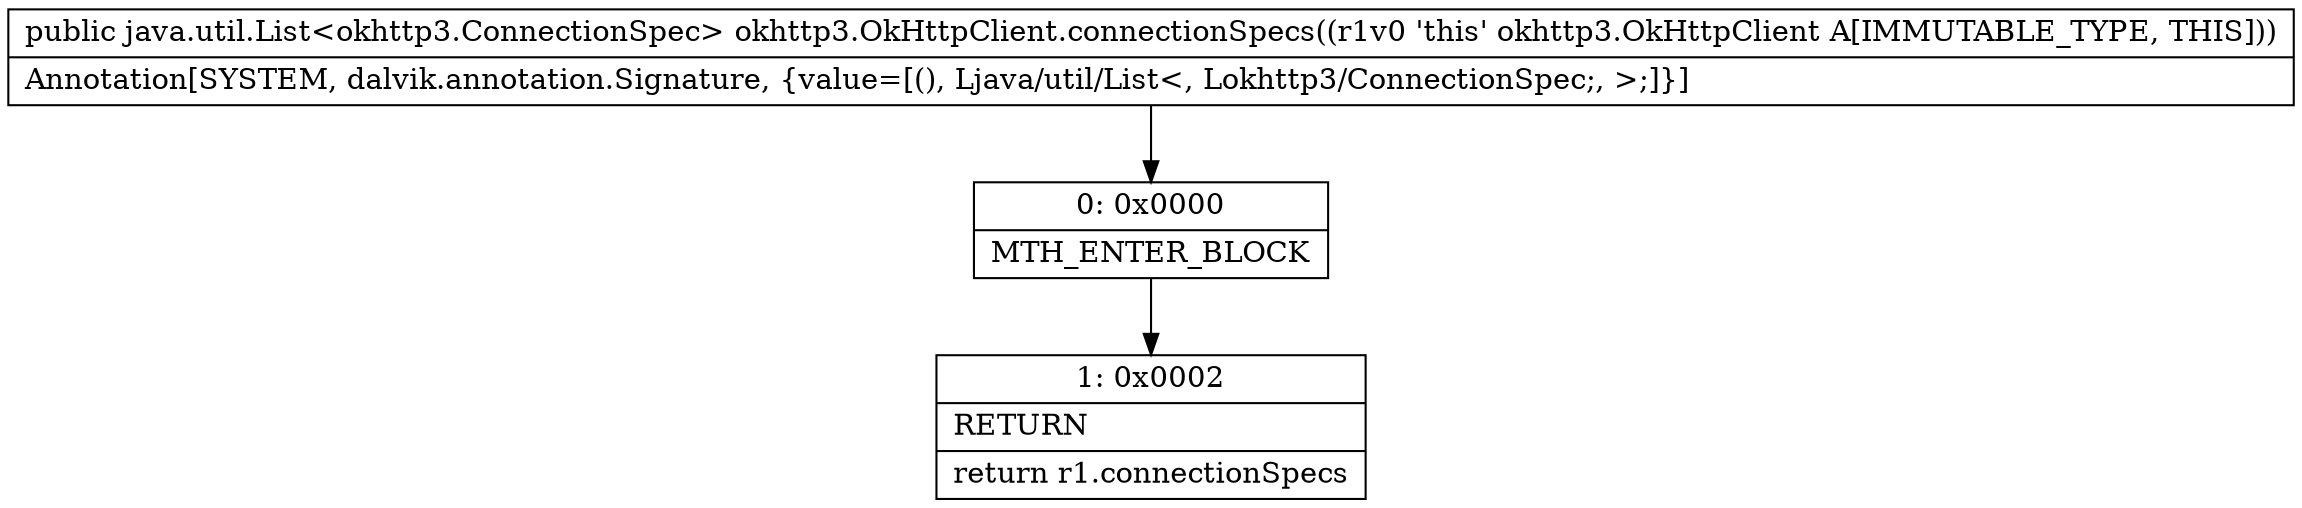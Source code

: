 digraph "CFG forokhttp3.OkHttpClient.connectionSpecs()Ljava\/util\/List;" {
Node_0 [shape=record,label="{0\:\ 0x0000|MTH_ENTER_BLOCK\l}"];
Node_1 [shape=record,label="{1\:\ 0x0002|RETURN\l|return r1.connectionSpecs\l}"];
MethodNode[shape=record,label="{public java.util.List\<okhttp3.ConnectionSpec\> okhttp3.OkHttpClient.connectionSpecs((r1v0 'this' okhttp3.OkHttpClient A[IMMUTABLE_TYPE, THIS]))  | Annotation[SYSTEM, dalvik.annotation.Signature, \{value=[(), Ljava\/util\/List\<, Lokhttp3\/ConnectionSpec;, \>;]\}]\l}"];
MethodNode -> Node_0;
Node_0 -> Node_1;
}

